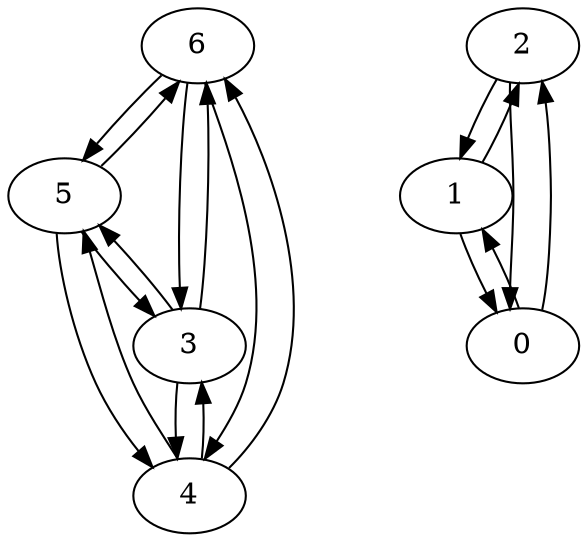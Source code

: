 digraph {
"6"[label="6"];
"5"[label="5"];
"4"[label="4"];
"3"[label="3"];
"2"[label="2"];
"1"[label="1"];
"0"[label="0"];
"0" -> "1";
"0" -> "2";
"1" -> "0";
"1" -> "2";
"2" -> "0";
"2" -> "1";
"3" -> "4";
"3" -> "5";
"3" -> "6";
"4" -> "3";
"4" -> "5";
"4" -> "6";
"5" -> "3";
"5" -> "4";
"5" -> "6";
"6" -> "3";
"6" -> "4";
"6" -> "5";
}